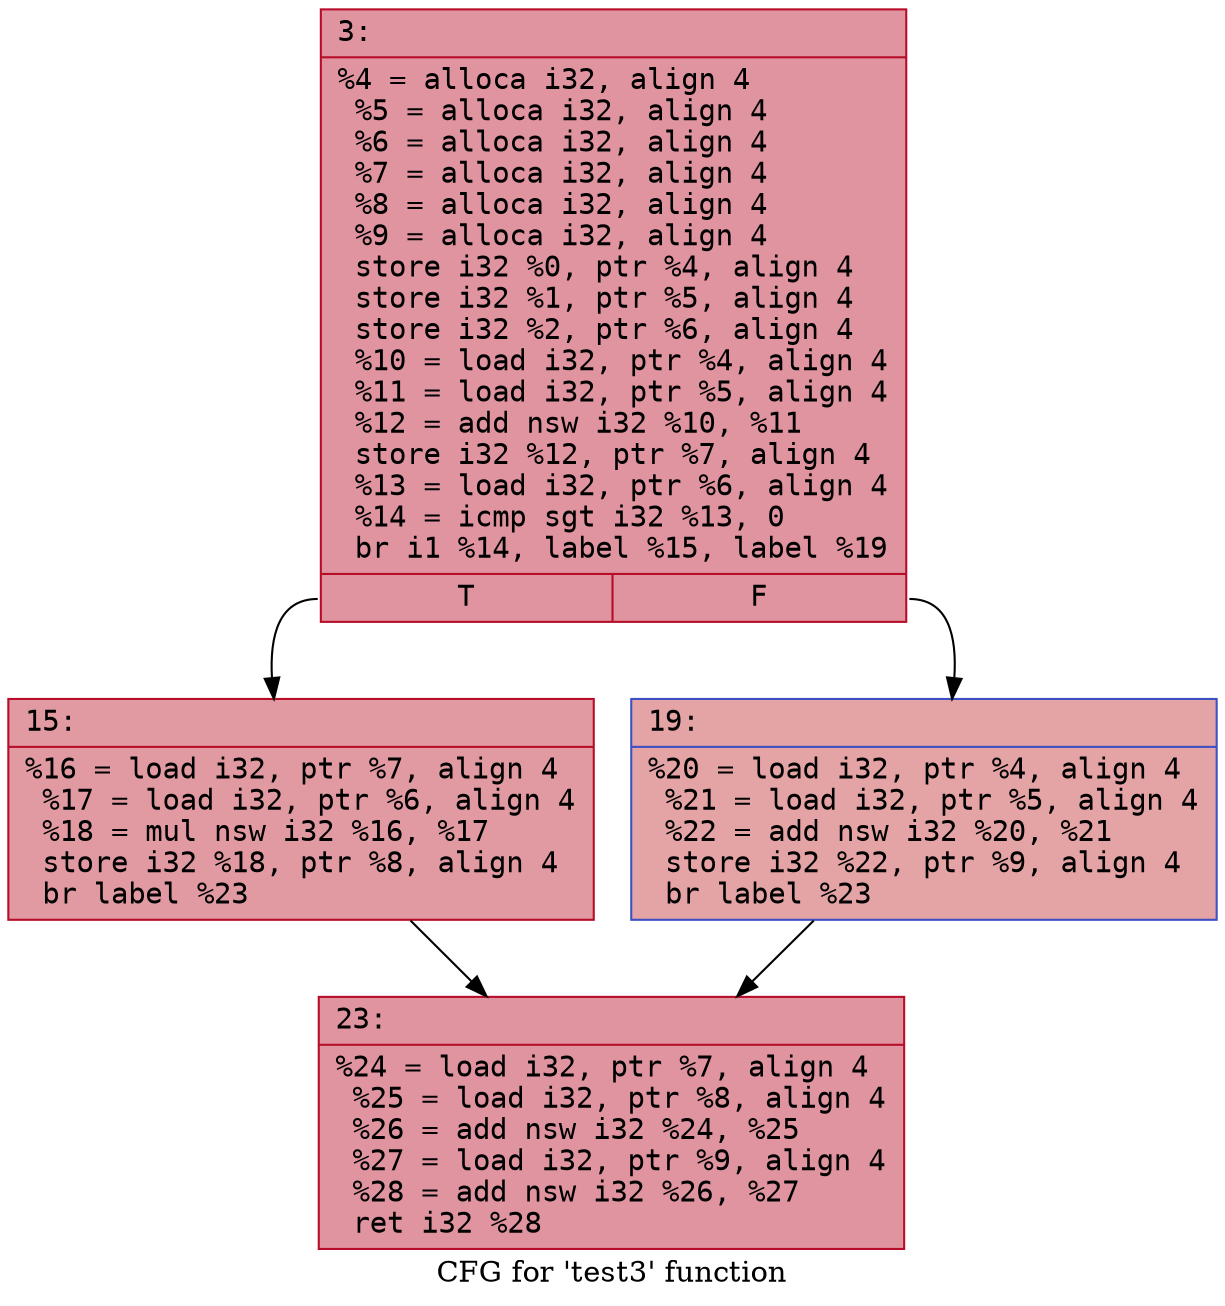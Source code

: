 digraph "CFG for 'test3' function" {
	label="CFG for 'test3' function";

	Node0x57e1f7e67ed0 [shape=record,color="#b70d28ff", style=filled, fillcolor="#b70d2870" fontname="Courier",label="{3:\l|  %4 = alloca i32, align 4\l  %5 = alloca i32, align 4\l  %6 = alloca i32, align 4\l  %7 = alloca i32, align 4\l  %8 = alloca i32, align 4\l  %9 = alloca i32, align 4\l  store i32 %0, ptr %4, align 4\l  store i32 %1, ptr %5, align 4\l  store i32 %2, ptr %6, align 4\l  %10 = load i32, ptr %4, align 4\l  %11 = load i32, ptr %5, align 4\l  %12 = add nsw i32 %10, %11\l  store i32 %12, ptr %7, align 4\l  %13 = load i32, ptr %6, align 4\l  %14 = icmp sgt i32 %13, 0\l  br i1 %14, label %15, label %19\l|{<s0>T|<s1>F}}"];
	Node0x57e1f7e67ed0:s0 -> Node0x57e1f7e67ff0;
	Node0x57e1f7e67ed0:s1 -> Node0x57e1f7e6a730;
	Node0x57e1f7e67ff0 [shape=record,color="#b70d28ff", style=filled, fillcolor="#bb1b2c70" fontname="Courier",label="{15:\l|  %16 = load i32, ptr %7, align 4\l  %17 = load i32, ptr %6, align 4\l  %18 = mul nsw i32 %16, %17\l  store i32 %18, ptr %8, align 4\l  br label %23\l}"];
	Node0x57e1f7e67ff0 -> Node0x57e1f7e6aa20;
	Node0x57e1f7e6a730 [shape=record,color="#3d50c3ff", style=filled, fillcolor="#c32e3170" fontname="Courier",label="{19:\l|  %20 = load i32, ptr %4, align 4\l  %21 = load i32, ptr %5, align 4\l  %22 = add nsw i32 %20, %21\l  store i32 %22, ptr %9, align 4\l  br label %23\l}"];
	Node0x57e1f7e6a730 -> Node0x57e1f7e6aa20;
	Node0x57e1f7e6aa20 [shape=record,color="#b70d28ff", style=filled, fillcolor="#b70d2870" fontname="Courier",label="{23:\l|  %24 = load i32, ptr %7, align 4\l  %25 = load i32, ptr %8, align 4\l  %26 = add nsw i32 %24, %25\l  %27 = load i32, ptr %9, align 4\l  %28 = add nsw i32 %26, %27\l  ret i32 %28\l}"];
}
